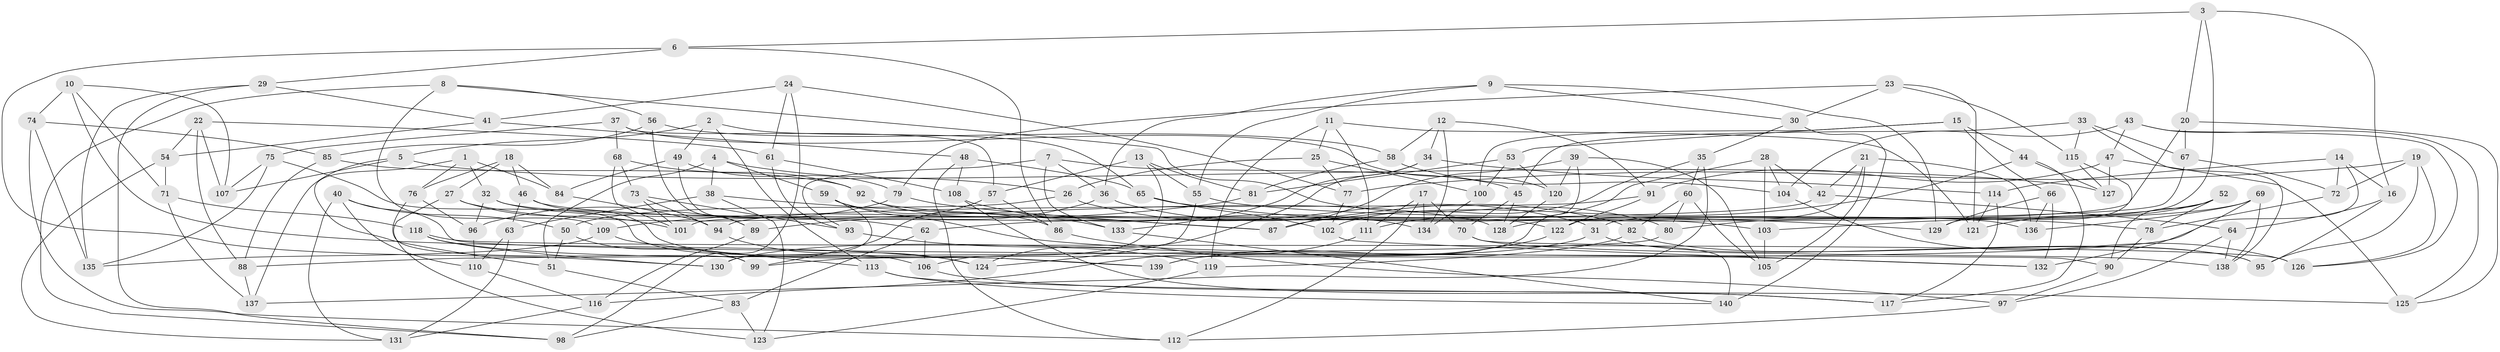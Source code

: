 // coarse degree distribution, {6: 0.5054945054945055, 4: 0.45054945054945056, 5: 0.03296703296703297, 3: 0.01098901098901099}
// Generated by graph-tools (version 1.1) at 2025/42/03/06/25 10:42:20]
// undirected, 140 vertices, 280 edges
graph export_dot {
graph [start="1"]
  node [color=gray90,style=filled];
  1;
  2;
  3;
  4;
  5;
  6;
  7;
  8;
  9;
  10;
  11;
  12;
  13;
  14;
  15;
  16;
  17;
  18;
  19;
  20;
  21;
  22;
  23;
  24;
  25;
  26;
  27;
  28;
  29;
  30;
  31;
  32;
  33;
  34;
  35;
  36;
  37;
  38;
  39;
  40;
  41;
  42;
  43;
  44;
  45;
  46;
  47;
  48;
  49;
  50;
  51;
  52;
  53;
  54;
  55;
  56;
  57;
  58;
  59;
  60;
  61;
  62;
  63;
  64;
  65;
  66;
  67;
  68;
  69;
  70;
  71;
  72;
  73;
  74;
  75;
  76;
  77;
  78;
  79;
  80;
  81;
  82;
  83;
  84;
  85;
  86;
  87;
  88;
  89;
  90;
  91;
  92;
  93;
  94;
  95;
  96;
  97;
  98;
  99;
  100;
  101;
  102;
  103;
  104;
  105;
  106;
  107;
  108;
  109;
  110;
  111;
  112;
  113;
  114;
  115;
  116;
  117;
  118;
  119;
  120;
  121;
  122;
  123;
  124;
  125;
  126;
  127;
  128;
  129;
  130;
  131;
  132;
  133;
  134;
  135;
  136;
  137;
  138;
  139;
  140;
  1 -- 51;
  1 -- 84;
  1 -- 76;
  1 -- 32;
  2 -- 113;
  2 -- 5;
  2 -- 49;
  2 -- 65;
  3 -- 31;
  3 -- 20;
  3 -- 6;
  3 -- 16;
  4 -- 38;
  4 -- 59;
  4 -- 51;
  4 -- 26;
  5 -- 127;
  5 -- 107;
  5 -- 137;
  6 -- 130;
  6 -- 86;
  6 -- 29;
  7 -- 45;
  7 -- 36;
  7 -- 93;
  7 -- 133;
  8 -- 98;
  8 -- 80;
  8 -- 109;
  8 -- 56;
  9 -- 55;
  9 -- 30;
  9 -- 129;
  9 -- 36;
  10 -- 74;
  10 -- 124;
  10 -- 71;
  10 -- 107;
  11 -- 121;
  11 -- 25;
  11 -- 111;
  11 -- 119;
  12 -- 91;
  12 -- 34;
  12 -- 134;
  12 -- 58;
  13 -- 81;
  13 -- 57;
  13 -- 106;
  13 -- 55;
  14 -- 72;
  14 -- 114;
  14 -- 99;
  14 -- 16;
  15 -- 100;
  15 -- 53;
  15 -- 66;
  15 -- 44;
  16 -- 95;
  16 -- 64;
  17 -- 111;
  17 -- 112;
  17 -- 70;
  17 -- 134;
  18 -- 27;
  18 -- 76;
  18 -- 84;
  18 -- 46;
  19 -- 95;
  19 -- 77;
  19 -- 72;
  19 -- 126;
  20 -- 125;
  20 -- 67;
  20 -- 101;
  21 -- 42;
  21 -- 105;
  21 -- 122;
  21 -- 136;
  22 -- 61;
  22 -- 54;
  22 -- 107;
  22 -- 88;
  23 -- 79;
  23 -- 121;
  23 -- 30;
  23 -- 115;
  24 -- 98;
  24 -- 77;
  24 -- 61;
  24 -- 41;
  25 -- 26;
  25 -- 100;
  25 -- 77;
  26 -- 31;
  26 -- 50;
  27 -- 123;
  27 -- 101;
  27 -- 128;
  28 -- 104;
  28 -- 42;
  28 -- 111;
  28 -- 103;
  29 -- 135;
  29 -- 41;
  29 -- 98;
  30 -- 35;
  30 -- 140;
  31 -- 95;
  31 -- 130;
  32 -- 62;
  32 -- 122;
  32 -- 96;
  33 -- 45;
  33 -- 115;
  33 -- 67;
  33 -- 138;
  34 -- 114;
  34 -- 124;
  34 -- 133;
  35 -- 60;
  35 -- 102;
  35 -- 137;
  36 -- 89;
  36 -- 82;
  37 -- 120;
  37 -- 75;
  37 -- 68;
  37 -- 57;
  38 -- 87;
  38 -- 123;
  38 -- 63;
  39 -- 105;
  39 -- 139;
  39 -- 87;
  39 -- 120;
  40 -- 110;
  40 -- 90;
  40 -- 131;
  40 -- 50;
  41 -- 48;
  41 -- 54;
  42 -- 62;
  42 -- 64;
  43 -- 125;
  43 -- 126;
  43 -- 47;
  43 -- 104;
  44 -- 117;
  44 -- 127;
  44 -- 87;
  45 -- 70;
  45 -- 128;
  46 -- 139;
  46 -- 63;
  46 -- 103;
  47 -- 125;
  47 -- 91;
  47 -- 127;
  48 -- 65;
  48 -- 108;
  48 -- 112;
  49 -- 79;
  49 -- 89;
  49 -- 84;
  50 -- 99;
  50 -- 51;
  51 -- 83;
  52 -- 90;
  52 -- 78;
  52 -- 121;
  52 -- 80;
  53 -- 81;
  53 -- 100;
  53 -- 120;
  54 -- 131;
  54 -- 71;
  55 -- 124;
  55 -- 78;
  56 -- 89;
  56 -- 85;
  56 -- 58;
  57 -- 86;
  57 -- 99;
  58 -- 81;
  58 -- 104;
  59 -- 132;
  59 -- 86;
  59 -- 130;
  60 -- 82;
  60 -- 105;
  60 -- 80;
  61 -- 93;
  61 -- 108;
  62 -- 106;
  62 -- 83;
  63 -- 131;
  63 -- 110;
  64 -- 97;
  64 -- 138;
  65 -- 129;
  65 -- 102;
  66 -- 132;
  66 -- 129;
  66 -- 136;
  67 -- 128;
  67 -- 72;
  68 -- 73;
  68 -- 101;
  68 -- 92;
  69 -- 132;
  69 -- 138;
  69 -- 136;
  69 -- 103;
  70 -- 140;
  70 -- 138;
  71 -- 118;
  71 -- 137;
  72 -- 78;
  73 -- 101;
  73 -- 93;
  73 -- 94;
  74 -- 85;
  74 -- 112;
  74 -- 135;
  75 -- 106;
  75 -- 107;
  75 -- 135;
  76 -- 96;
  76 -- 99;
  77 -- 102;
  78 -- 90;
  79 -- 96;
  79 -- 87;
  80 -- 88;
  81 -- 109;
  82 -- 119;
  82 -- 95;
  83 -- 123;
  83 -- 98;
  84 -- 94;
  85 -- 92;
  85 -- 88;
  86 -- 97;
  88 -- 137;
  89 -- 116;
  90 -- 97;
  91 -- 122;
  91 -- 94;
  92 -- 136;
  92 -- 133;
  93 -- 119;
  94 -- 124;
  96 -- 110;
  97 -- 112;
  100 -- 134;
  102 -- 132;
  103 -- 105;
  104 -- 126;
  106 -- 117;
  108 -- 117;
  108 -- 134;
  109 -- 113;
  109 -- 135;
  110 -- 116;
  111 -- 116;
  113 -- 140;
  113 -- 125;
  114 -- 117;
  114 -- 121;
  115 -- 129;
  115 -- 127;
  116 -- 131;
  118 -- 130;
  118 -- 139;
  118 -- 126;
  119 -- 123;
  120 -- 128;
  122 -- 139;
  133 -- 140;
}
